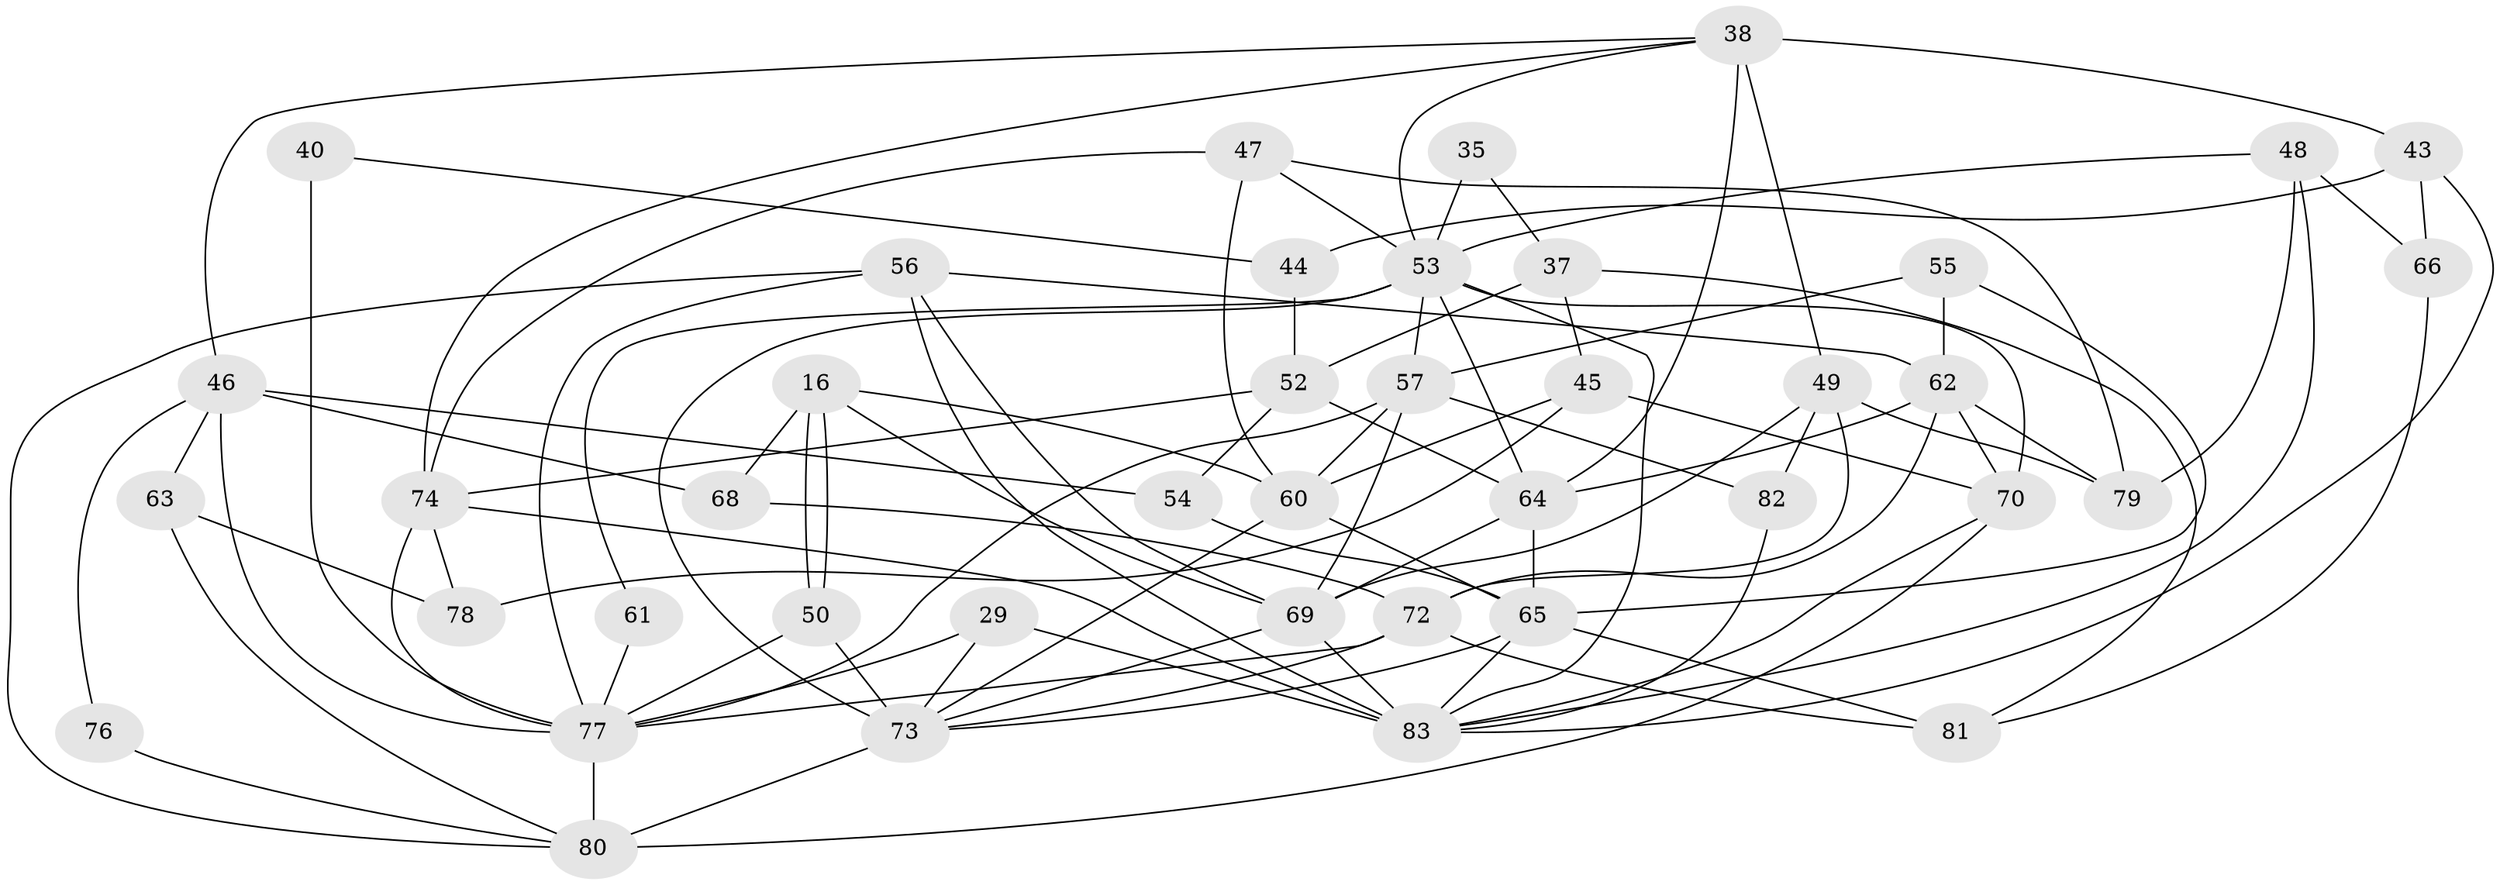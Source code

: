 // original degree distribution, {5: 0.1686746987951807, 4: 0.2891566265060241, 8: 0.03614457831325301, 3: 0.3373493975903614, 6: 0.060240963855421686, 2: 0.08433734939759036, 7: 0.024096385542168676}
// Generated by graph-tools (version 1.1) at 2025/50/03/09/25 04:50:12]
// undirected, 41 vertices, 99 edges
graph export_dot {
graph [start="1"]
  node [color=gray90,style=filled];
  16;
  29;
  35;
  37;
  38 [super="+13"];
  40;
  43;
  44 [super="+34"];
  45;
  46 [super="+7"];
  47 [super="+27+28"];
  48 [super="+20"];
  49 [super="+39"];
  50;
  52 [super="+26"];
  53 [super="+9+42+51"];
  54;
  55;
  56;
  57 [super="+32+19"];
  60 [super="+59+17"];
  61;
  62 [super="+58"];
  63;
  64 [super="+5"];
  65 [super="+31"];
  66;
  68 [super="+15"];
  69 [super="+10+41"];
  70 [super="+21"];
  72 [super="+1+6"];
  73 [super="+67"];
  74 [super="+8"];
  76;
  77 [super="+2+25"];
  78;
  79;
  80 [super="+24"];
  81 [super="+33"];
  82;
  83 [super="+23+75"];
  16 -- 50;
  16 -- 50;
  16 -- 60;
  16 -- 69;
  16 -- 68;
  29 -- 73;
  29 -- 77;
  29 -- 83;
  35 -- 37;
  35 -- 53 [weight=3];
  37 -- 45;
  37 -- 52;
  37 -- 81;
  38 -- 64 [weight=2];
  38 -- 46;
  38 -- 43;
  38 -- 53;
  38 -- 74;
  38 -- 49;
  40 -- 77;
  40 -- 44;
  43 -- 66;
  43 -- 44;
  43 -- 83;
  44 -- 52;
  45 -- 78;
  45 -- 70;
  45 -- 60;
  46 -- 68;
  46 -- 54;
  46 -- 76;
  46 -- 63;
  46 -- 77 [weight=3];
  47 -- 53 [weight=2];
  47 -- 74;
  47 -- 60 [weight=2];
  47 -- 79;
  48 -- 79;
  48 -- 66;
  48 -- 83;
  48 -- 53;
  49 -- 82;
  49 -- 79;
  49 -- 69;
  49 -- 72;
  50 -- 73;
  50 -- 77;
  52 -- 54;
  52 -- 64;
  52 -- 74;
  53 -- 83 [weight=2];
  53 -- 57 [weight=2];
  53 -- 64;
  53 -- 70;
  53 -- 61;
  53 -- 73 [weight=2];
  54 -- 65;
  55 -- 65;
  55 -- 57;
  55 -- 62;
  56 -- 69;
  56 -- 83 [weight=3];
  56 -- 62;
  56 -- 77;
  56 -- 80 [weight=2];
  57 -- 77 [weight=2];
  57 -- 60;
  57 -- 82;
  57 -- 69;
  60 -- 65 [weight=2];
  60 -- 73;
  61 -- 77;
  62 -- 72;
  62 -- 64 [weight=2];
  62 -- 70;
  62 -- 79;
  63 -- 78;
  63 -- 80;
  64 -- 65 [weight=2];
  64 -- 69;
  65 -- 83;
  65 -- 81;
  65 -- 73;
  66 -- 81;
  68 -- 72;
  69 -- 83 [weight=2];
  69 -- 73;
  70 -- 83;
  70 -- 80;
  72 -- 81 [weight=2];
  72 -- 77 [weight=2];
  72 -- 73;
  73 -- 80 [weight=2];
  74 -- 78;
  74 -- 77;
  74 -- 83;
  76 -- 80;
  77 -- 80 [weight=2];
  82 -- 83;
}
